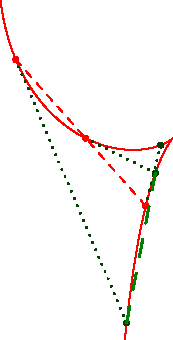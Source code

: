 import graph;
size(6cm);

pen crayon = defaultpen;
pen GrosCrayon = crayon +1;
pen GrosCrayonRouge = red +1;
pen GrosCrayonVert = deepgreen +1;
pen PetitCrayon = crayon +0.2;

real a(real t) {return -2*t/(1+t^2);};
real b(real t) {return (-2+t+t^3)/(1+t^2);};
real theta(real t) {return 2/(t-1);};

pair N(real t) {return (a(t),b(t));};
pair d(real t) {return (4*(t-1),t^3-t^2+3t+1);};
guide El = graph(a,b,-4.2,0.8);


draw(El,red);

real t1 = 0.5;
real t2 = 0;
real t3 = (2+t1+t2)/(t1*t2-1);


draw(N(t1)--N(theta(t1)),darkgreen+dotted+1);draw(N(t2)--N(theta(t2)),darkgreen+dotted+1);draw(N(t3)--N(theta(t3)),darkgreen+dotted+1);
dot(N(t1),red);dot(N(t2),red);dot(N(t3),red);
dot(N(theta(t1)),darkgreen);dot(N(theta(t2)),darkgreen);dot(N(theta(t3)),darkgreen);
draw(N(t1)--N(t3), red+dashed);
draw(N(theta(t2))--N(theta(t1)), deepgreen+dashed+1);


